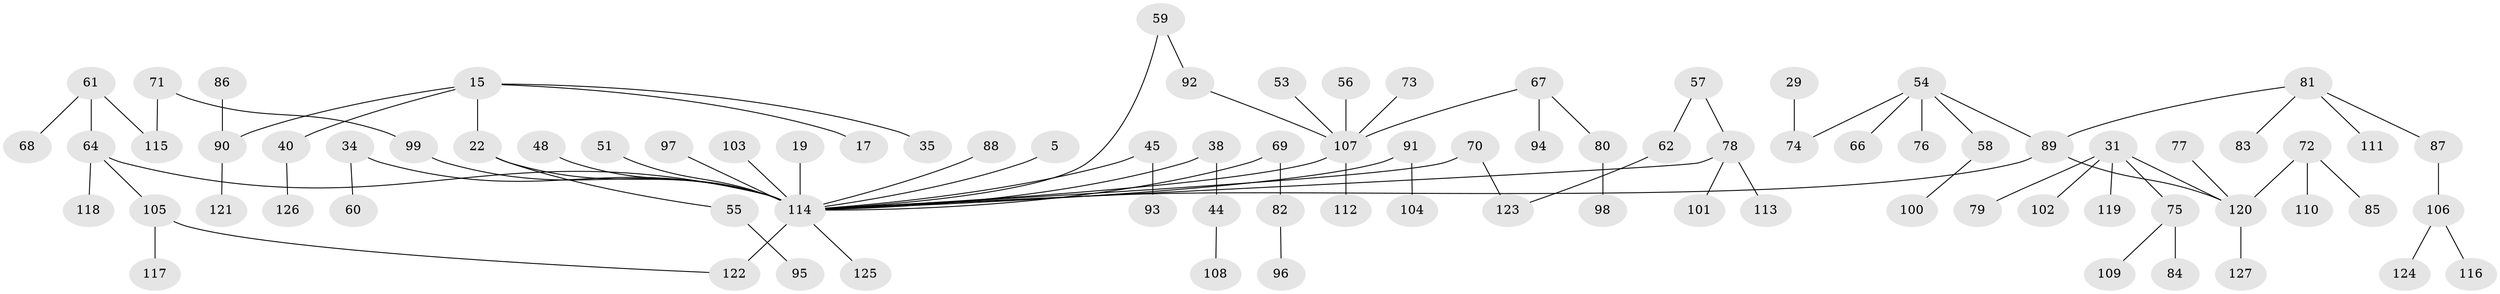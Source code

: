 // original degree distribution, {6: 0.015748031496062992, 5: 0.047244094488188976, 4: 0.07874015748031496, 1: 0.4251968503937008, 3: 0.14173228346456693, 8: 0.007874015748031496, 2: 0.28346456692913385}
// Generated by graph-tools (version 1.1) at 2025/44/03/04/25 21:44:21]
// undirected, 88 vertices, 91 edges
graph export_dot {
graph [start="1"]
  node [color=gray90,style=filled];
  5;
  15;
  17;
  19;
  22 [super="+20"];
  29;
  31;
  34;
  35;
  38;
  40;
  44;
  45;
  48;
  51;
  53;
  54 [super="+52+50"];
  55;
  56;
  57;
  58;
  59;
  60;
  61;
  62;
  64 [super="+47"];
  66;
  67;
  68;
  69;
  70;
  71;
  72 [super="+43"];
  73;
  74 [super="+26"];
  75;
  76;
  77;
  78 [super="+30"];
  79;
  80;
  81 [super="+25"];
  82;
  83;
  84;
  85;
  86;
  87;
  88;
  89 [super="+2"];
  90 [super="+37"];
  91;
  92;
  93;
  94;
  95;
  96;
  97;
  98;
  99 [super="+63"];
  100;
  101;
  102;
  103;
  104;
  105 [super="+42"];
  106;
  107 [super="+27+49"];
  108;
  109;
  110;
  111;
  112;
  113;
  114 [super="+18+23+41+16+39+65"];
  115;
  116;
  117;
  118;
  119;
  120 [super="+13"];
  121;
  122 [super="+33"];
  123;
  124;
  125;
  126;
  127;
  5 -- 114;
  15 -- 17;
  15 -- 35;
  15 -- 40;
  15 -- 90;
  15 -- 22;
  19 -- 114;
  22 -- 114 [weight=2];
  22 -- 55;
  29 -- 74;
  31 -- 75;
  31 -- 79;
  31 -- 102;
  31 -- 119;
  31 -- 120;
  34 -- 60;
  34 -- 114;
  38 -- 44;
  38 -- 114;
  40 -- 126;
  44 -- 108;
  45 -- 93;
  45 -- 114;
  48 -- 114;
  51 -- 114;
  53 -- 107;
  54 -- 58;
  54 -- 66;
  54 -- 89;
  54 -- 74;
  54 -- 76;
  55 -- 95;
  56 -- 107;
  57 -- 62;
  57 -- 78;
  58 -- 100;
  59 -- 92;
  59 -- 114;
  61 -- 68;
  61 -- 115;
  61 -- 64;
  62 -- 123;
  64 -- 114;
  64 -- 118;
  64 -- 105;
  67 -- 80;
  67 -- 94;
  67 -- 107;
  69 -- 82;
  69 -- 114;
  70 -- 123;
  70 -- 114;
  71 -- 115;
  71 -- 99;
  72 -- 85;
  72 -- 120;
  72 -- 110;
  73 -- 107;
  75 -- 84;
  75 -- 109;
  77 -- 120;
  78 -- 113;
  78 -- 114 [weight=2];
  78 -- 101;
  80 -- 98;
  81 -- 83;
  81 -- 87;
  81 -- 89;
  81 -- 111;
  82 -- 96;
  86 -- 90;
  87 -- 106;
  88 -- 114;
  89 -- 120;
  89 -- 114;
  90 -- 121;
  91 -- 104;
  91 -- 114;
  92 -- 107;
  97 -- 114;
  99 -- 114 [weight=2];
  103 -- 114;
  105 -- 122;
  105 -- 117;
  106 -- 116;
  106 -- 124;
  107 -- 112;
  107 -- 114;
  114 -- 122 [weight=3];
  114 -- 125;
  120 -- 127;
}
